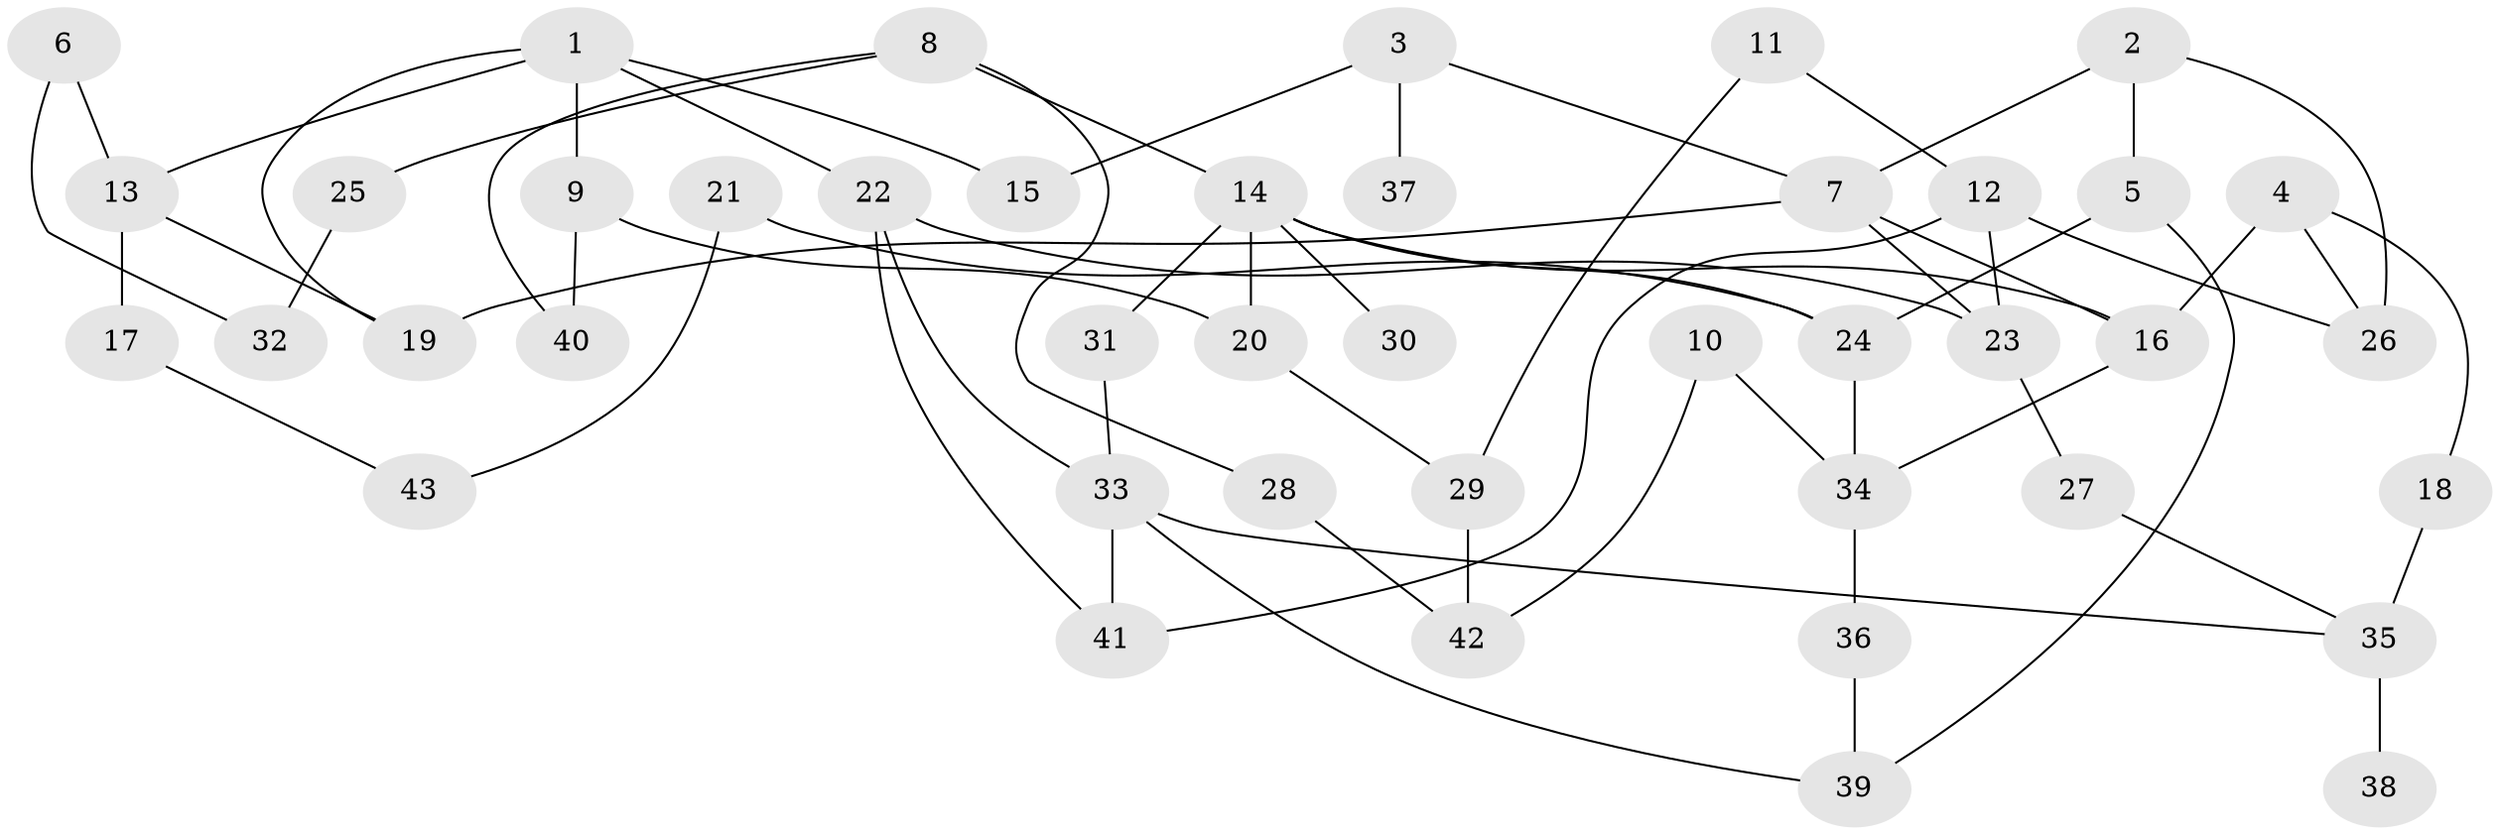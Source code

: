 // original degree distribution, {6: 0.03488372093023256, 4: 0.09302325581395349, 5: 0.05813953488372093, 1: 0.2558139534883721, 3: 0.2441860465116279, 2: 0.313953488372093}
// Generated by graph-tools (version 1.1) at 2025/00/03/09/25 03:00:57]
// undirected, 43 vertices, 63 edges
graph export_dot {
graph [start="1"]
  node [color=gray90,style=filled];
  1;
  2;
  3;
  4;
  5;
  6;
  7;
  8;
  9;
  10;
  11;
  12;
  13;
  14;
  15;
  16;
  17;
  18;
  19;
  20;
  21;
  22;
  23;
  24;
  25;
  26;
  27;
  28;
  29;
  30;
  31;
  32;
  33;
  34;
  35;
  36;
  37;
  38;
  39;
  40;
  41;
  42;
  43;
  1 -- 9 [weight=1.0];
  1 -- 13 [weight=1.0];
  1 -- 15 [weight=1.0];
  1 -- 19 [weight=1.0];
  1 -- 22 [weight=1.0];
  2 -- 5 [weight=1.0];
  2 -- 7 [weight=1.0];
  2 -- 26 [weight=1.0];
  3 -- 7 [weight=1.0];
  3 -- 15 [weight=1.0];
  3 -- 37 [weight=1.0];
  4 -- 16 [weight=1.0];
  4 -- 18 [weight=1.0];
  4 -- 26 [weight=1.0];
  5 -- 24 [weight=1.0];
  5 -- 39 [weight=1.0];
  6 -- 13 [weight=1.0];
  6 -- 32 [weight=1.0];
  7 -- 16 [weight=1.0];
  7 -- 19 [weight=1.0];
  7 -- 23 [weight=1.0];
  8 -- 14 [weight=1.0];
  8 -- 25 [weight=1.0];
  8 -- 28 [weight=1.0];
  8 -- 40 [weight=1.0];
  9 -- 20 [weight=1.0];
  9 -- 40 [weight=1.0];
  10 -- 34 [weight=1.0];
  10 -- 42 [weight=1.0];
  11 -- 12 [weight=1.0];
  11 -- 29 [weight=1.0];
  12 -- 23 [weight=1.0];
  12 -- 26 [weight=1.0];
  12 -- 41 [weight=1.0];
  13 -- 17 [weight=1.0];
  13 -- 19 [weight=1.0];
  14 -- 16 [weight=1.0];
  14 -- 20 [weight=1.0];
  14 -- 24 [weight=1.0];
  14 -- 30 [weight=1.0];
  14 -- 31 [weight=1.0];
  16 -- 34 [weight=1.0];
  17 -- 43 [weight=1.0];
  18 -- 35 [weight=1.0];
  20 -- 29 [weight=1.0];
  21 -- 24 [weight=1.0];
  21 -- 43 [weight=1.0];
  22 -- 23 [weight=1.0];
  22 -- 33 [weight=1.0];
  22 -- 41 [weight=1.0];
  23 -- 27 [weight=1.0];
  24 -- 34 [weight=1.0];
  25 -- 32 [weight=1.0];
  27 -- 35 [weight=1.0];
  28 -- 42 [weight=1.0];
  29 -- 42 [weight=1.0];
  31 -- 33 [weight=1.0];
  33 -- 35 [weight=1.0];
  33 -- 39 [weight=1.0];
  33 -- 41 [weight=1.0];
  34 -- 36 [weight=1.0];
  35 -- 38 [weight=1.0];
  36 -- 39 [weight=1.0];
}
